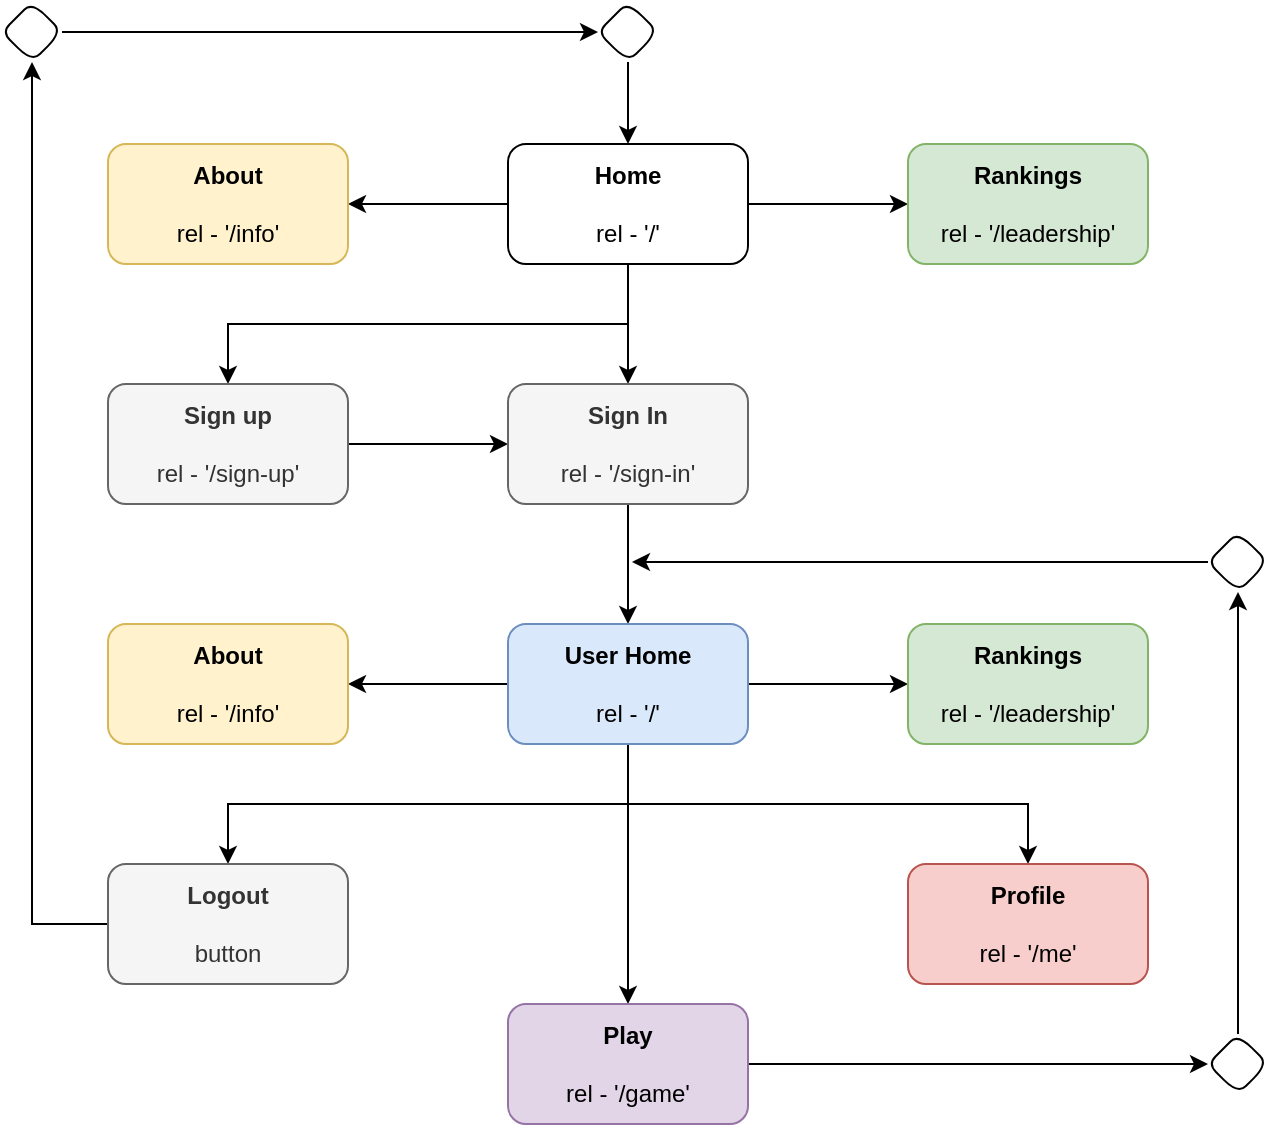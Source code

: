 <mxfile version="20.5.3" type="device"><diagram id="mnyoifCULhZ-4YHe2bRQ" name="Page-1"><mxGraphModel dx="1156" dy="1733" grid="1" gridSize="10" guides="1" tooltips="1" connect="1" arrows="1" fold="1" page="1" pageScale="1" pageWidth="850" pageHeight="1100" math="0" shadow="0"><root><mxCell id="0"/><mxCell id="1" parent="0"/><mxCell id="DJxsYxiueKKESmq5OxHz-38" style="edgeStyle=orthogonalEdgeStyle;rounded=0;orthogonalLoop=1;jettySize=auto;html=1;entryX=1;entryY=0.5;entryDx=0;entryDy=0;" edge="1" parent="1" source="DJxsYxiueKKESmq5OxHz-1" target="DJxsYxiueKKESmq5OxHz-6"><mxGeometry relative="1" as="geometry"/></mxCell><mxCell id="DJxsYxiueKKESmq5OxHz-39" style="edgeStyle=orthogonalEdgeStyle;rounded=0;orthogonalLoop=1;jettySize=auto;html=1;entryX=0;entryY=0.5;entryDx=0;entryDy=0;" edge="1" parent="1" source="DJxsYxiueKKESmq5OxHz-1" target="DJxsYxiueKKESmq5OxHz-3"><mxGeometry relative="1" as="geometry"/></mxCell><mxCell id="DJxsYxiueKKESmq5OxHz-40" style="edgeStyle=orthogonalEdgeStyle;rounded=0;orthogonalLoop=1;jettySize=auto;html=1;entryX=0.5;entryY=0;entryDx=0;entryDy=0;" edge="1" parent="1" source="DJxsYxiueKKESmq5OxHz-1" target="DJxsYxiueKKESmq5OxHz-29"><mxGeometry relative="1" as="geometry"><Array as="points"><mxPoint x="400" y="150"/><mxPoint x="200" y="150"/></Array></mxGeometry></mxCell><mxCell id="DJxsYxiueKKESmq5OxHz-41" style="edgeStyle=orthogonalEdgeStyle;rounded=0;orthogonalLoop=1;jettySize=auto;html=1;" edge="1" parent="1" source="DJxsYxiueKKESmq5OxHz-1" target="DJxsYxiueKKESmq5OxHz-31"><mxGeometry relative="1" as="geometry"/></mxCell><mxCell id="DJxsYxiueKKESmq5OxHz-1" value="&lt;b&gt;Home&lt;/b&gt;&lt;br&gt;&lt;br&gt;rel - '/'" style="rounded=1;whiteSpace=wrap;html=1;" vertex="1" parent="1"><mxGeometry x="340" y="60" width="120" height="60" as="geometry"/></mxCell><mxCell id="DJxsYxiueKKESmq5OxHz-3" value="&lt;b&gt;Rankings&lt;/b&gt;&lt;br&gt;&lt;br&gt;rel - '/leadership'" style="rounded=1;whiteSpace=wrap;html=1;fillColor=#d5e8d4;strokeColor=#82b366;" vertex="1" parent="1"><mxGeometry x="540" y="60" width="120" height="60" as="geometry"/></mxCell><mxCell id="DJxsYxiueKKESmq5OxHz-6" value="&lt;b&gt;About&lt;/b&gt;&lt;br&gt;&lt;br&gt;rel - '/info'" style="rounded=1;whiteSpace=wrap;html=1;fillColor=#fff2cc;strokeColor=#d6b656;" vertex="1" parent="1"><mxGeometry x="140" y="60" width="120" height="60" as="geometry"/></mxCell><mxCell id="DJxsYxiueKKESmq5OxHz-42" style="edgeStyle=orthogonalEdgeStyle;rounded=0;orthogonalLoop=1;jettySize=auto;html=1;entryX=0;entryY=0.5;entryDx=0;entryDy=0;" edge="1" parent="1" source="DJxsYxiueKKESmq5OxHz-29" target="DJxsYxiueKKESmq5OxHz-31"><mxGeometry relative="1" as="geometry"/></mxCell><mxCell id="DJxsYxiueKKESmq5OxHz-29" value="&lt;b&gt;Sign up&lt;/b&gt;&lt;br&gt;&lt;br&gt;rel - '/sign-up'" style="rounded=1;whiteSpace=wrap;html=1;fillColor=#f5f5f5;fontColor=#333333;strokeColor=#666666;" vertex="1" parent="1"><mxGeometry x="140" y="180" width="120" height="60" as="geometry"/></mxCell><mxCell id="DJxsYxiueKKESmq5OxHz-44" style="edgeStyle=orthogonalEdgeStyle;rounded=0;orthogonalLoop=1;jettySize=auto;html=1;" edge="1" parent="1" source="DJxsYxiueKKESmq5OxHz-31" target="DJxsYxiueKKESmq5OxHz-43"><mxGeometry relative="1" as="geometry"/></mxCell><mxCell id="DJxsYxiueKKESmq5OxHz-31" value="&lt;b&gt;Sign In&lt;/b&gt;&lt;br&gt;&lt;br&gt;rel - '/sign-in'" style="rounded=1;whiteSpace=wrap;html=1;fillColor=#f5f5f5;fontColor=#333333;strokeColor=#666666;" vertex="1" parent="1"><mxGeometry x="340" y="180" width="120" height="60" as="geometry"/></mxCell><mxCell id="DJxsYxiueKKESmq5OxHz-47" style="edgeStyle=orthogonalEdgeStyle;rounded=0;orthogonalLoop=1;jettySize=auto;html=1;" edge="1" parent="1" source="DJxsYxiueKKESmq5OxHz-43" target="DJxsYxiueKKESmq5OxHz-45"><mxGeometry relative="1" as="geometry"/></mxCell><mxCell id="DJxsYxiueKKESmq5OxHz-49" style="edgeStyle=orthogonalEdgeStyle;rounded=0;orthogonalLoop=1;jettySize=auto;html=1;entryX=0;entryY=0.5;entryDx=0;entryDy=0;" edge="1" parent="1" source="DJxsYxiueKKESmq5OxHz-43" target="DJxsYxiueKKESmq5OxHz-48"><mxGeometry relative="1" as="geometry"/></mxCell><mxCell id="DJxsYxiueKKESmq5OxHz-51" style="edgeStyle=orthogonalEdgeStyle;rounded=0;orthogonalLoop=1;jettySize=auto;html=1;" edge="1" parent="1" source="DJxsYxiueKKESmq5OxHz-43" target="DJxsYxiueKKESmq5OxHz-50"><mxGeometry relative="1" as="geometry"><Array as="points"><mxPoint x="400" y="390"/><mxPoint x="200" y="390"/></Array></mxGeometry></mxCell><mxCell id="DJxsYxiueKKESmq5OxHz-67" style="edgeStyle=orthogonalEdgeStyle;rounded=0;orthogonalLoop=1;jettySize=auto;html=1;" edge="1" parent="1" source="DJxsYxiueKKESmq5OxHz-43" target="DJxsYxiueKKESmq5OxHz-66"><mxGeometry relative="1" as="geometry"><Array as="points"><mxPoint x="400" y="390"/><mxPoint x="600" y="390"/></Array></mxGeometry></mxCell><mxCell id="DJxsYxiueKKESmq5OxHz-69" style="edgeStyle=orthogonalEdgeStyle;rounded=0;orthogonalLoop=1;jettySize=auto;html=1;" edge="1" parent="1" source="DJxsYxiueKKESmq5OxHz-43" target="DJxsYxiueKKESmq5OxHz-68"><mxGeometry relative="1" as="geometry"/></mxCell><mxCell id="DJxsYxiueKKESmq5OxHz-43" value="&lt;b&gt;User Home&lt;/b&gt;&lt;br&gt;&lt;br&gt;rel - '/'" style="rounded=1;whiteSpace=wrap;html=1;fillColor=#dae8fc;strokeColor=#6c8ebf;" vertex="1" parent="1"><mxGeometry x="340" y="300" width="120" height="60" as="geometry"/></mxCell><mxCell id="DJxsYxiueKKESmq5OxHz-45" value="&lt;b&gt;About&lt;/b&gt;&lt;br&gt;&lt;br&gt;rel - '/info'" style="rounded=1;whiteSpace=wrap;html=1;fillColor=#fff2cc;strokeColor=#d6b656;" vertex="1" parent="1"><mxGeometry x="140" y="300" width="120" height="60" as="geometry"/></mxCell><mxCell id="DJxsYxiueKKESmq5OxHz-48" value="&lt;b&gt;Rankings&lt;/b&gt;&lt;br&gt;&lt;br&gt;rel - '/leadership'" style="rounded=1;whiteSpace=wrap;html=1;fillColor=#d5e8d4;strokeColor=#82b366;" vertex="1" parent="1"><mxGeometry x="540" y="300" width="120" height="60" as="geometry"/></mxCell><mxCell id="DJxsYxiueKKESmq5OxHz-55" style="edgeStyle=orthogonalEdgeStyle;rounded=0;orthogonalLoop=1;jettySize=auto;html=1;entryX=0.5;entryY=1;entryDx=0;entryDy=0;" edge="1" parent="1" source="DJxsYxiueKKESmq5OxHz-50" target="DJxsYxiueKKESmq5OxHz-62"><mxGeometry relative="1" as="geometry"><mxPoint x="70" y="50" as="targetPoint"/></mxGeometry></mxCell><mxCell id="DJxsYxiueKKESmq5OxHz-50" value="&lt;b&gt;Logout&lt;/b&gt;&lt;br&gt;&lt;br&gt;button" style="rounded=1;whiteSpace=wrap;html=1;fillColor=#f5f5f5;strokeColor=#666666;fontColor=#333333;" vertex="1" parent="1"><mxGeometry x="140" y="420" width="120" height="60" as="geometry"/></mxCell><mxCell id="DJxsYxiueKKESmq5OxHz-65" style="edgeStyle=orthogonalEdgeStyle;rounded=0;orthogonalLoop=1;jettySize=auto;html=1;entryX=0.5;entryY=0;entryDx=0;entryDy=0;" edge="1" parent="1" source="DJxsYxiueKKESmq5OxHz-60" target="DJxsYxiueKKESmq5OxHz-1"><mxGeometry relative="1" as="geometry"/></mxCell><mxCell id="DJxsYxiueKKESmq5OxHz-60" value="" style="rhombus;whiteSpace=wrap;html=1;rounded=1;" vertex="1" parent="1"><mxGeometry x="385" y="-11" width="30" height="30" as="geometry"/></mxCell><mxCell id="DJxsYxiueKKESmq5OxHz-64" style="edgeStyle=orthogonalEdgeStyle;rounded=0;orthogonalLoop=1;jettySize=auto;html=1;entryX=0;entryY=0.5;entryDx=0;entryDy=0;" edge="1" parent="1" source="DJxsYxiueKKESmq5OxHz-62" target="DJxsYxiueKKESmq5OxHz-60"><mxGeometry relative="1" as="geometry"/></mxCell><mxCell id="DJxsYxiueKKESmq5OxHz-62" value="" style="rhombus;whiteSpace=wrap;html=1;rounded=1;" vertex="1" parent="1"><mxGeometry x="87" y="-11" width="30" height="30" as="geometry"/></mxCell><mxCell id="DJxsYxiueKKESmq5OxHz-66" value="&lt;b&gt;Profile&lt;/b&gt;&lt;br&gt;&lt;br&gt;rel - '/me'" style="rounded=1;whiteSpace=wrap;html=1;fillColor=#f8cecc;strokeColor=#b85450;" vertex="1" parent="1"><mxGeometry x="540" y="420" width="120" height="60" as="geometry"/></mxCell><mxCell id="DJxsYxiueKKESmq5OxHz-74" style="edgeStyle=orthogonalEdgeStyle;rounded=0;orthogonalLoop=1;jettySize=auto;html=1;entryX=0;entryY=0.5;entryDx=0;entryDy=0;" edge="1" parent="1" source="DJxsYxiueKKESmq5OxHz-68" target="DJxsYxiueKKESmq5OxHz-72"><mxGeometry relative="1" as="geometry"/></mxCell><mxCell id="DJxsYxiueKKESmq5OxHz-68" value="&lt;b&gt;Play&lt;/b&gt;&lt;br&gt;&lt;br&gt;rel - '/game'" style="rounded=1;whiteSpace=wrap;html=1;fillColor=#e1d5e7;strokeColor=#9673a6;" vertex="1" parent="1"><mxGeometry x="340" y="490" width="120" height="60" as="geometry"/></mxCell><mxCell id="DJxsYxiueKKESmq5OxHz-76" style="edgeStyle=orthogonalEdgeStyle;rounded=0;orthogonalLoop=1;jettySize=auto;html=1;entryX=0.5;entryY=1;entryDx=0;entryDy=0;" edge="1" parent="1" source="DJxsYxiueKKESmq5OxHz-72" target="DJxsYxiueKKESmq5OxHz-75"><mxGeometry relative="1" as="geometry"/></mxCell><mxCell id="DJxsYxiueKKESmq5OxHz-72" value="" style="rhombus;whiteSpace=wrap;html=1;rounded=1;" vertex="1" parent="1"><mxGeometry x="690" y="505" width="30" height="30" as="geometry"/></mxCell><mxCell id="DJxsYxiueKKESmq5OxHz-78" style="edgeStyle=orthogonalEdgeStyle;rounded=0;orthogonalLoop=1;jettySize=auto;html=1;" edge="1" parent="1" source="DJxsYxiueKKESmq5OxHz-75"><mxGeometry relative="1" as="geometry"><mxPoint x="677" y="269.0" as="sourcePoint"/><mxPoint x="402" y="269.0" as="targetPoint"/></mxGeometry></mxCell><mxCell id="DJxsYxiueKKESmq5OxHz-75" value="" style="rhombus;whiteSpace=wrap;html=1;rounded=1;" vertex="1" parent="1"><mxGeometry x="690" y="254" width="30" height="30" as="geometry"/></mxCell></root></mxGraphModel></diagram></mxfile>
